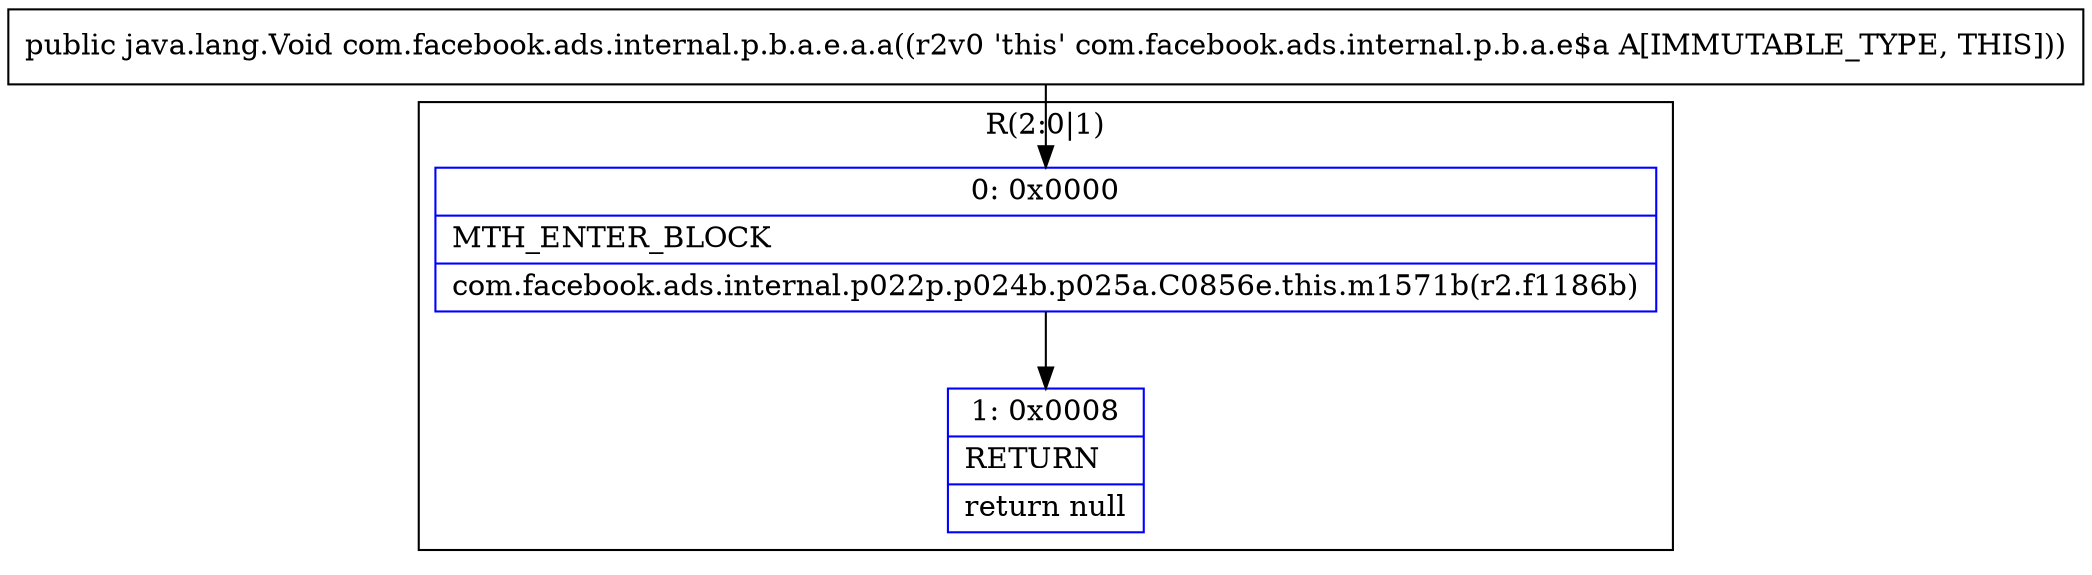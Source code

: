 digraph "CFG forcom.facebook.ads.internal.p.b.a.e.a.a()Ljava\/lang\/Void;" {
subgraph cluster_Region_835788586 {
label = "R(2:0|1)";
node [shape=record,color=blue];
Node_0 [shape=record,label="{0\:\ 0x0000|MTH_ENTER_BLOCK\l|com.facebook.ads.internal.p022p.p024b.p025a.C0856e.this.m1571b(r2.f1186b)\l}"];
Node_1 [shape=record,label="{1\:\ 0x0008|RETURN\l|return null\l}"];
}
MethodNode[shape=record,label="{public java.lang.Void com.facebook.ads.internal.p.b.a.e.a.a((r2v0 'this' com.facebook.ads.internal.p.b.a.e$a A[IMMUTABLE_TYPE, THIS])) }"];
MethodNode -> Node_0;
Node_0 -> Node_1;
}

